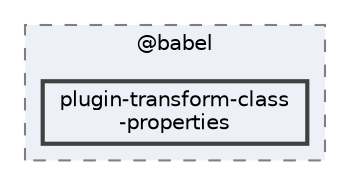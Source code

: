 digraph "pkiclassroomrescheduler/src/main/frontend/node_modules/@babel/plugin-transform-class-properties"
{
 // LATEX_PDF_SIZE
  bgcolor="transparent";
  edge [fontname=Helvetica,fontsize=10,labelfontname=Helvetica,labelfontsize=10];
  node [fontname=Helvetica,fontsize=10,shape=box,height=0.2,width=0.4];
  compound=true
  subgraph clusterdir_bc8070c8b402176472541bb6f0cba6df {
    graph [ bgcolor="#edf0f7", pencolor="grey50", label="@babel", fontname=Helvetica,fontsize=10 style="filled,dashed", URL="dir_bc8070c8b402176472541bb6f0cba6df.html",tooltip=""]
  dir_6e309834de14ce73d6c645601ef281e3 [label="plugin-transform-class\l-properties", fillcolor="#edf0f7", color="grey25", style="filled,bold", URL="dir_6e309834de14ce73d6c645601ef281e3.html",tooltip=""];
  }
}
